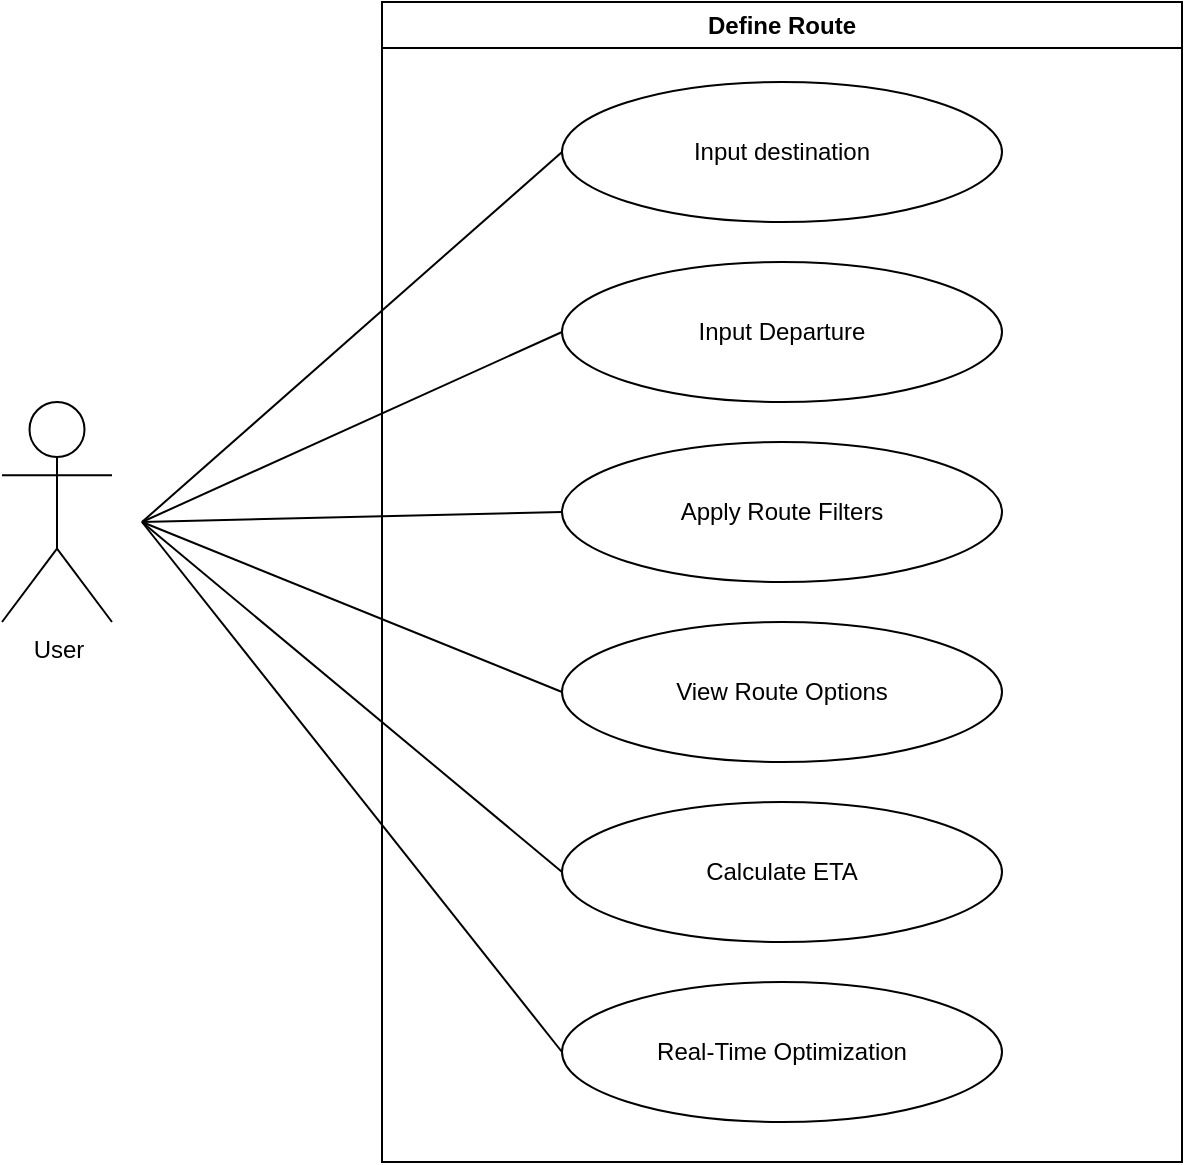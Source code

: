 <mxfile>
    <diagram name="Register Vehicle Type - Use Case" id="0">
        <mxGraphModel dx="1130" dy="483" grid="1" gridSize="10" guides="1" tooltips="1" connect="1" arrows="1" fold="1" page="1" pageScale="1" pageWidth="827" pageHeight="1169" math="0" shadow="0">
            <root>
                <mxCell id="EbrLa86BUiFH61Qa8W7s-0"/>
                <mxCell id="EbrLa86BUiFH61Qa8W7s-1" parent="EbrLa86BUiFH61Qa8W7s-0"/>
                <mxCell id="dUDcNplxaqIMCbnSYa40-3" value="User" style="shape=umlActor;verticalLabelPosition=bottom;verticalAlign=top;html=1;outlineConnect=0;aspect=fixed;" parent="EbrLa86BUiFH61Qa8W7s-1" vertex="1">
                    <mxGeometry x="130" y="280" width="55" height="110" as="geometry"/>
                </mxCell>
                <mxCell id="dUDcNplxaqIMCbnSYa40-4" value="Define Route" style="swimlane;whiteSpace=wrap;html=1;" parent="EbrLa86BUiFH61Qa8W7s-1" vertex="1">
                    <mxGeometry x="320" y="80" width="400" height="580" as="geometry"/>
                </mxCell>
                <mxCell id="dUDcNplxaqIMCbnSYa40-5" value="Input destination" style="ellipse;whiteSpace=wrap;html=1;" parent="dUDcNplxaqIMCbnSYa40-4" vertex="1">
                    <mxGeometry x="90" y="40" width="220" height="70" as="geometry"/>
                </mxCell>
                <mxCell id="dUDcNplxaqIMCbnSYa40-6" value="Input Departure" style="ellipse;whiteSpace=wrap;html=1;" parent="dUDcNplxaqIMCbnSYa40-4" vertex="1">
                    <mxGeometry x="90" y="130" width="220" height="70" as="geometry"/>
                </mxCell>
                <mxCell id="dUDcNplxaqIMCbnSYa40-7" value="Apply Route Filters" style="ellipse;whiteSpace=wrap;html=1;" parent="dUDcNplxaqIMCbnSYa40-4" vertex="1">
                    <mxGeometry x="90" y="220" width="220" height="70" as="geometry"/>
                </mxCell>
                <mxCell id="dUDcNplxaqIMCbnSYa40-8" value="View Route Options" style="ellipse;whiteSpace=wrap;html=1;" parent="dUDcNplxaqIMCbnSYa40-4" vertex="1">
                    <mxGeometry x="90" y="310" width="220" height="70" as="geometry"/>
                </mxCell>
                <mxCell id="dUDcNplxaqIMCbnSYa40-16" value="Calculate ETA" style="ellipse;whiteSpace=wrap;html=1;" parent="dUDcNplxaqIMCbnSYa40-4" vertex="1">
                    <mxGeometry x="90" y="400" width="220" height="70" as="geometry"/>
                </mxCell>
                <mxCell id="dUDcNplxaqIMCbnSYa40-17" value="Real-Time Optimization" style="ellipse;whiteSpace=wrap;html=1;" parent="dUDcNplxaqIMCbnSYa40-4" vertex="1">
                    <mxGeometry x="90" y="490" width="220" height="70" as="geometry"/>
                </mxCell>
                <mxCell id="dUDcNplxaqIMCbnSYa40-12" value="" style="endArrow=none;html=1;rounded=0;entryX=0;entryY=0.5;entryDx=0;entryDy=0;" parent="EbrLa86BUiFH61Qa8W7s-1" target="dUDcNplxaqIMCbnSYa40-6" edge="1">
                    <mxGeometry width="50" height="50" relative="1" as="geometry">
                        <mxPoint x="200" y="340" as="sourcePoint"/>
                        <mxPoint x="440" y="300" as="targetPoint"/>
                    </mxGeometry>
                </mxCell>
                <mxCell id="dUDcNplxaqIMCbnSYa40-13" value="" style="endArrow=none;html=1;rounded=0;entryX=0;entryY=0.5;entryDx=0;entryDy=0;" parent="EbrLa86BUiFH61Qa8W7s-1" target="dUDcNplxaqIMCbnSYa40-5" edge="1">
                    <mxGeometry width="50" height="50" relative="1" as="geometry">
                        <mxPoint x="200" y="340" as="sourcePoint"/>
                        <mxPoint x="440" y="300" as="targetPoint"/>
                    </mxGeometry>
                </mxCell>
                <mxCell id="dUDcNplxaqIMCbnSYa40-14" value="" style="endArrow=none;html=1;rounded=0;entryX=0;entryY=0.5;entryDx=0;entryDy=0;" parent="EbrLa86BUiFH61Qa8W7s-1" target="dUDcNplxaqIMCbnSYa40-7" edge="1">
                    <mxGeometry width="50" height="50" relative="1" as="geometry">
                        <mxPoint x="200" y="340" as="sourcePoint"/>
                        <mxPoint x="420" y="350" as="targetPoint"/>
                    </mxGeometry>
                </mxCell>
                <mxCell id="dUDcNplxaqIMCbnSYa40-15" value="" style="endArrow=none;html=1;rounded=0;entryX=0;entryY=0.5;entryDx=0;entryDy=0;" parent="EbrLa86BUiFH61Qa8W7s-1" target="dUDcNplxaqIMCbnSYa40-8" edge="1">
                    <mxGeometry width="50" height="50" relative="1" as="geometry">
                        <mxPoint x="200" y="340" as="sourcePoint"/>
                        <mxPoint x="460" y="405" as="targetPoint"/>
                    </mxGeometry>
                </mxCell>
                <mxCell id="dUDcNplxaqIMCbnSYa40-18" value="" style="endArrow=none;html=1;rounded=0;entryX=0;entryY=0.5;entryDx=0;entryDy=0;" parent="EbrLa86BUiFH61Qa8W7s-1" target="dUDcNplxaqIMCbnSYa40-16" edge="1">
                    <mxGeometry width="50" height="50" relative="1" as="geometry">
                        <mxPoint x="200" y="340" as="sourcePoint"/>
                        <mxPoint x="580" y="535" as="targetPoint"/>
                    </mxGeometry>
                </mxCell>
                <mxCell id="dUDcNplxaqIMCbnSYa40-19" value="" style="endArrow=none;html=1;rounded=0;entryX=0;entryY=0.5;entryDx=0;entryDy=0;" parent="EbrLa86BUiFH61Qa8W7s-1" target="dUDcNplxaqIMCbnSYa40-17" edge="1">
                    <mxGeometry width="50" height="50" relative="1" as="geometry">
                        <mxPoint x="200" y="340" as="sourcePoint"/>
                        <mxPoint x="590" y="655" as="targetPoint"/>
                    </mxGeometry>
                </mxCell>
            </root>
        </mxGraphModel>
    </diagram>
</mxfile>